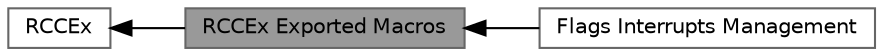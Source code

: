 digraph "RCCEx Exported Macros"
{
 // LATEX_PDF_SIZE
  bgcolor="transparent";
  edge [fontname=Helvetica,fontsize=10,labelfontname=Helvetica,labelfontsize=10];
  node [fontname=Helvetica,fontsize=10,shape=box,height=0.2,width=0.4];
  rankdir=LR;
  Node2 [id="Node000002",label="RCCEx",height=0.2,width=0.4,color="grey40", fillcolor="white", style="filled",URL="$group___r_c_c_ex.html",tooltip="RCC Extended HAL module driver"];
  Node1 [id="Node000001",label="RCCEx Exported Macros",height=0.2,width=0.4,color="gray40", fillcolor="grey60", style="filled", fontcolor="black",tooltip=" "];
  Node3 [id="Node000003",label="Flags Interrupts Management",height=0.2,width=0.4,color="grey40", fillcolor="white", style="filled",URL="$group___r_c_c_ex___flags___interrupts___management.html",tooltip="macros to manage the specified RCC Flags and interrupts."];
  Node2->Node1 [shape=plaintext, dir="back", style="solid"];
  Node1->Node3 [shape=plaintext, dir="back", style="solid"];
}
